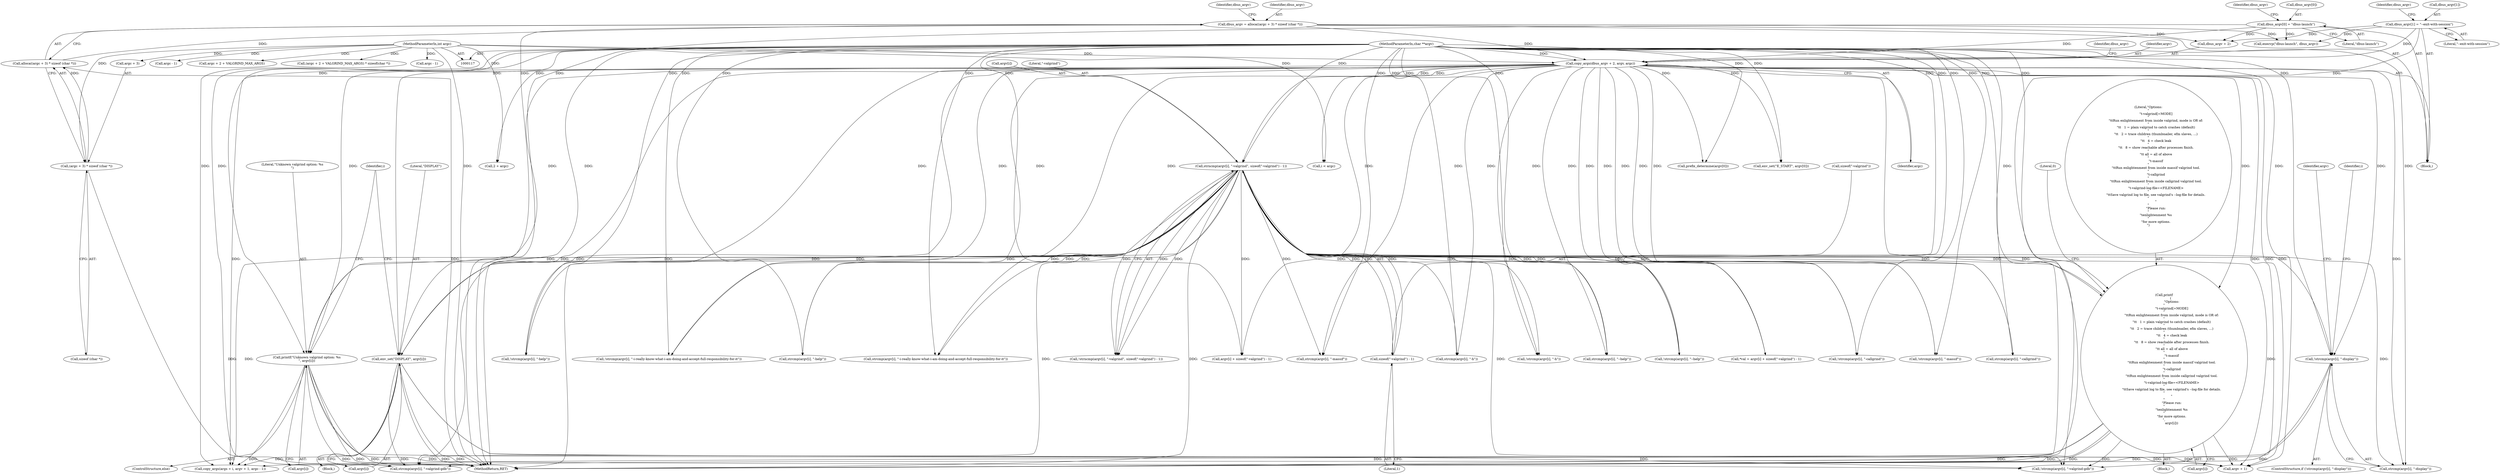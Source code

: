 digraph "0_enlightment_bb4a21e98656fe2c7d98ba2163e6defe9a630e2b@API" {
"1000362" [label="(Call,!strcmp(argv[i], \"-display\"))"];
"1000268" [label="(Call,strncmp(argv[i], \"-valgrind\", sizeof(\"-valgrind\") - 1))"];
"1000220" [label="(Call,copy_args(dbus_argv + 2, argv, argc))"];
"1000215" [label="(Call,dbus_argv[1] = \"--exit-with-session\")"];
"1000210" [label="(Call,dbus_argv[0] = \"dbus-launch\")"];
"1000201" [label="(Call,dbus_argv = alloca((argc + 3) * sizeof (char *)))"];
"1000203" [label="(Call,alloca((argc + 3) * sizeof (char *)))"];
"1000204" [label="(Call,(argc + 3) * sizeof (char *))"];
"1000118" [label="(MethodParameterIn,int argc)"];
"1000119" [label="(MethodParameterIn,char **argv)"];
"1000355" [label="(Call,printf(\"Unknown valgrind option: %s\n\", argv[i]))"];
"1000421" [label="(Call,printf\n             (\n               \"Options:\n\"\n               \"\t-valgrind[=MODE]\n\"\n               \"\t\tRun enlightenment from inside valgrind, mode is OR of:\n\"\n               \"\t\t   1 = plain valgrind to catch crashes (default)\n\"\n               \"\t\t   2 = trace children (thumbnailer, efm slaves, ...)\n\"\n               \"\t\t   4 = check leak\n\"\n               \"\t\t   8 = show reachable after processes finish.\n\"\n               \"\t\t all = all of above\n\"\n               \"\t-massif\n\"\n               \"\t\tRun enlightenment from inside massif valgrind tool.\n\"\n               \"\t-callgrind\n\"\n               \"\t\tRun enlightenment from inside callgrind valgrind tool.\n\"\n               \"\t-valgrind-log-file=<FILENAME>\n\"\n               \"\t\tSave valgrind log to file, see valgrind's --log-file for details.\n\"\n               \"\n\"\n               \"Please run:\n\"\n               \"\tenlightenment %s\n\"\n               \"for more options.\n\",\n               argv[i]))"];
"1000371" [label="(Call,env_set(\"DISPLAY\", argv[i]))"];
"1000273" [label="(Call,sizeof(\"-valgrind\") - 1)"];
"1000249" [label="(Call,i < argc)"];
"1000212" [label="(Identifier,dbus_argv)"];
"1000608" [label="(Call,argc - 1)"];
"1000357" [label="(Call,argv[i])"];
"1000430" [label="(Call,!strcmp(argv[i], \"-i-really-know-what-i-am-doing-and-accept-full-responsibility-for-it\"))"];
"1000215" [label="(Call,dbus_argv[1] = \"--exit-with-session\")"];
"1000203" [label="(Call,alloca((argc + 3) * sizeof (char *)))"];
"1000431" [label="(Call,strcmp(argv[i], \"-i-really-know-what-i-am-doing-and-accept-full-responsibility-for-it\"))"];
"1000361" [label="(ControlStructure,if (!strcmp(argv[i], \"-display\")))"];
"1000363" [label="(Call,strcmp(argv[i], \"-display\"))"];
"1000571" [label="(Call,argc + 2 + VALGRIND_MAX_ARGS)"];
"1000423" [label="(Call,argv[i])"];
"1000281" [label="(Call,argv[i] + sizeof(\"-valgrind\") - 1)"];
"1000402" [label="(Call,strcmp(argv[i], \"-h\"))"];
"1000208" [label="(Call,sizeof (char *))"];
"1000240" [label="(Call,env_set(\"E_START\", argv[0]))"];
"1000221" [label="(Call,dbus_argv + 2)"];
"1000422" [label="(Literal,\"Options:\n\"\n               \"\t-valgrind[=MODE]\n\"\n               \"\t\tRun enlightenment from inside valgrind, mode is OR of:\n\"\n               \"\t\t   1 = plain valgrind to catch crashes (default)\n\"\n               \"\t\t   2 = trace children (thumbnailer, efm slaves, ...)\n\"\n               \"\t\t   4 = check leak\n\"\n               \"\t\t   8 = show reachable after processes finish.\n\"\n               \"\t\t all = all of above\n\"\n               \"\t-massif\n\"\n               \"\t\tRun enlightenment from inside massif valgrind tool.\n\"\n               \"\t-callgrind\n\"\n               \"\t\tRun enlightenment from inside callgrind valgrind tool.\n\"\n               \"\t-valgrind-log-file=<FILENAME>\n\"\n               \"\t\tSave valgrind log to file, see valgrind's --log-file for details.\n\"\n               \"\n\"\n               \"Please run:\n\"\n               \"\tenlightenment %s\n\"\n               \"for more options.\n\")"];
"1000276" [label="(Literal,1)"];
"1000415" [label="(Call,strcmp(argv[i], \"--help\"))"];
"1000229" [label="(Call,2 + argc)"];
"1000593" [label="(Call,copy_args(args + i, argv + 1, argc - 1))"];
"1000236" [label="(Call,prefix_determine(argv[0]))"];
"1000222" [label="(Identifier,dbus_argv)"];
"1000420" [label="(Block,)"];
"1000253" [label="(Identifier,i)"];
"1000368" [label="(Block,)"];
"1000272" [label="(Literal,\"-valgrind\")"];
"1000210" [label="(Call,dbus_argv[0] = \"dbus-launch\")"];
"1000118" [label="(MethodParameterIn,int argc)"];
"1000233" [label="(Call,execvp(\"dbus-launch\", dbus_argv))"];
"1000273" [label="(Call,sizeof(\"-valgrind\") - 1)"];
"1000199" [label="(Block,)"];
"1000219" [label="(Literal,\"--exit-with-session\")"];
"1000216" [label="(Call,dbus_argv[1])"];
"1000372" [label="(Literal,\"DISPLAY\")"];
"1000409" [label="(Call,strcmp(argv[i], \"-help\"))"];
"1000274" [label="(Call,sizeof(\"-valgrind\"))"];
"1000362" [label="(Call,!strcmp(argv[i], \"-display\"))"];
"1000427" [label="(Literal,0)"];
"1000202" [label="(Identifier,dbus_argv)"];
"1000269" [label="(Call,argv[i])"];
"1000268" [label="(Call,strncmp(argv[i], \"-valgrind\", sizeof(\"-valgrind\") - 1))"];
"1000370" [label="(Identifier,i)"];
"1000228" [label="(Identifier,dbus_argv)"];
"1000217" [label="(Identifier,dbus_argv)"];
"1000279" [label="(Call,*val = argv[i] + sizeof(\"-valgrind\") - 1)"];
"1001056" [label="(MethodReturn,RET)"];
"1000401" [label="(Call,!strcmp(argv[i], \"-h\"))"];
"1000379" [label="(Call,strcmp(argv[i], \"-massif\"))"];
"1000414" [label="(Call,!strcmp(argv[i], \"--help\"))"];
"1000205" [label="(Call,argc + 3)"];
"1000371" [label="(Call,env_set(\"DISPLAY\", argv[i]))"];
"1000381" [label="(Identifier,argv)"];
"1000570" [label="(Call,(argc + 2 + VALGRIND_MAX_ARGS) * sizeof(char *))"];
"1000256" [label="(Call,!strcmp(argv[i], \"-valgrind-gdb\"))"];
"1000211" [label="(Call,dbus_argv[0])"];
"1000355" [label="(Call,printf(\"Unknown valgrind option: %s\n\", argv[i]))"];
"1000225" [label="(Identifier,argc)"];
"1000373" [label="(Call,argv[i])"];
"1000600" [label="(Call,argc - 1)"];
"1000224" [label="(Identifier,argv)"];
"1000220" [label="(Call,copy_args(dbus_argv + 2, argv, argc))"];
"1000214" [label="(Literal,\"dbus-launch\")"];
"1000356" [label="(Literal,\"Unknown valgrind option: %s\n\")"];
"1000597" [label="(Call,argv + 1)"];
"1000354" [label="(ControlStructure,else)"];
"1000389" [label="(Call,!strcmp(argv[i], \"-callgrind\"))"];
"1000408" [label="(Call,!strcmp(argv[i], \"-help\"))"];
"1000421" [label="(Call,printf\n             (\n               \"Options:\n\"\n               \"\t-valgrind[=MODE]\n\"\n               \"\t\tRun enlightenment from inside valgrind, mode is OR of:\n\"\n               \"\t\t   1 = plain valgrind to catch crashes (default)\n\"\n               \"\t\t   2 = trace children (thumbnailer, efm slaves, ...)\n\"\n               \"\t\t   4 = check leak\n\"\n               \"\t\t   8 = show reachable after processes finish.\n\"\n               \"\t\t all = all of above\n\"\n               \"\t-massif\n\"\n               \"\t\tRun enlightenment from inside massif valgrind tool.\n\"\n               \"\t-callgrind\n\"\n               \"\t\tRun enlightenment from inside callgrind valgrind tool.\n\"\n               \"\t-valgrind-log-file=<FILENAME>\n\"\n               \"\t\tSave valgrind log to file, see valgrind's --log-file for details.\n\"\n               \"\n\"\n               \"Please run:\n\"\n               \"\tenlightenment %s\n\"\n               \"for more options.\n\",\n               argv[i]))"];
"1000378" [label="(Call,!strcmp(argv[i], \"-massif\"))"];
"1000390" [label="(Call,strcmp(argv[i], \"-callgrind\"))"];
"1000267" [label="(Call,!strncmp(argv[i], \"-valgrind\", sizeof(\"-valgrind\") - 1))"];
"1000201" [label="(Call,dbus_argv = alloca((argc + 3) * sizeof (char *)))"];
"1000204" [label="(Call,(argc + 3) * sizeof (char *))"];
"1000257" [label="(Call,strcmp(argv[i], \"-valgrind-gdb\"))"];
"1000119" [label="(MethodParameterIn,char **argv)"];
"1000362" -> "1000361"  [label="AST: "];
"1000362" -> "1000363"  [label="CFG: "];
"1000363" -> "1000362"  [label="AST: "];
"1000370" -> "1000362"  [label="CFG: "];
"1000381" -> "1000362"  [label="CFG: "];
"1000362" -> "1001056"  [label="DDG: "];
"1000362" -> "1001056"  [label="DDG: "];
"1000268" -> "1000362"  [label="DDG: "];
"1000220" -> "1000362"  [label="DDG: "];
"1000119" -> "1000362"  [label="DDG: "];
"1000268" -> "1000267"  [label="AST: "];
"1000268" -> "1000273"  [label="CFG: "];
"1000269" -> "1000268"  [label="AST: "];
"1000272" -> "1000268"  [label="AST: "];
"1000273" -> "1000268"  [label="AST: "];
"1000267" -> "1000268"  [label="CFG: "];
"1000268" -> "1001056"  [label="DDG: "];
"1000268" -> "1000256"  [label="DDG: "];
"1000268" -> "1000257"  [label="DDG: "];
"1000268" -> "1000267"  [label="DDG: "];
"1000268" -> "1000267"  [label="DDG: "];
"1000268" -> "1000267"  [label="DDG: "];
"1000220" -> "1000268"  [label="DDG: "];
"1000119" -> "1000268"  [label="DDG: "];
"1000355" -> "1000268"  [label="DDG: "];
"1000421" -> "1000268"  [label="DDG: "];
"1000371" -> "1000268"  [label="DDG: "];
"1000273" -> "1000268"  [label="DDG: "];
"1000268" -> "1000279"  [label="DDG: "];
"1000268" -> "1000281"  [label="DDG: "];
"1000268" -> "1000355"  [label="DDG: "];
"1000268" -> "1000363"  [label="DDG: "];
"1000268" -> "1000371"  [label="DDG: "];
"1000268" -> "1000378"  [label="DDG: "];
"1000268" -> "1000379"  [label="DDG: "];
"1000268" -> "1000389"  [label="DDG: "];
"1000268" -> "1000390"  [label="DDG: "];
"1000268" -> "1000401"  [label="DDG: "];
"1000268" -> "1000402"  [label="DDG: "];
"1000268" -> "1000408"  [label="DDG: "];
"1000268" -> "1000409"  [label="DDG: "];
"1000268" -> "1000414"  [label="DDG: "];
"1000268" -> "1000415"  [label="DDG: "];
"1000268" -> "1000421"  [label="DDG: "];
"1000268" -> "1000430"  [label="DDG: "];
"1000268" -> "1000431"  [label="DDG: "];
"1000268" -> "1000593"  [label="DDG: "];
"1000268" -> "1000597"  [label="DDG: "];
"1000220" -> "1000199"  [label="AST: "];
"1000220" -> "1000225"  [label="CFG: "];
"1000221" -> "1000220"  [label="AST: "];
"1000224" -> "1000220"  [label="AST: "];
"1000225" -> "1000220"  [label="AST: "];
"1000228" -> "1000220"  [label="CFG: "];
"1000220" -> "1001056"  [label="DDG: "];
"1000220" -> "1001056"  [label="DDG: "];
"1000215" -> "1000220"  [label="DDG: "];
"1000210" -> "1000220"  [label="DDG: "];
"1000201" -> "1000220"  [label="DDG: "];
"1000119" -> "1000220"  [label="DDG: "];
"1000118" -> "1000220"  [label="DDG: "];
"1000220" -> "1000229"  [label="DDG: "];
"1000220" -> "1000236"  [label="DDG: "];
"1000220" -> "1000240"  [label="DDG: "];
"1000220" -> "1000249"  [label="DDG: "];
"1000220" -> "1000256"  [label="DDG: "];
"1000220" -> "1000257"  [label="DDG: "];
"1000220" -> "1000279"  [label="DDG: "];
"1000220" -> "1000281"  [label="DDG: "];
"1000220" -> "1000355"  [label="DDG: "];
"1000220" -> "1000363"  [label="DDG: "];
"1000220" -> "1000371"  [label="DDG: "];
"1000220" -> "1000378"  [label="DDG: "];
"1000220" -> "1000379"  [label="DDG: "];
"1000220" -> "1000389"  [label="DDG: "];
"1000220" -> "1000390"  [label="DDG: "];
"1000220" -> "1000401"  [label="DDG: "];
"1000220" -> "1000402"  [label="DDG: "];
"1000220" -> "1000408"  [label="DDG: "];
"1000220" -> "1000409"  [label="DDG: "];
"1000220" -> "1000414"  [label="DDG: "];
"1000220" -> "1000415"  [label="DDG: "];
"1000220" -> "1000421"  [label="DDG: "];
"1000220" -> "1000430"  [label="DDG: "];
"1000220" -> "1000431"  [label="DDG: "];
"1000220" -> "1000593"  [label="DDG: "];
"1000220" -> "1000597"  [label="DDG: "];
"1000215" -> "1000199"  [label="AST: "];
"1000215" -> "1000219"  [label="CFG: "];
"1000216" -> "1000215"  [label="AST: "];
"1000219" -> "1000215"  [label="AST: "];
"1000222" -> "1000215"  [label="CFG: "];
"1000215" -> "1001056"  [label="DDG: "];
"1000215" -> "1000221"  [label="DDG: "];
"1000215" -> "1000233"  [label="DDG: "];
"1000210" -> "1000199"  [label="AST: "];
"1000210" -> "1000214"  [label="CFG: "];
"1000211" -> "1000210"  [label="AST: "];
"1000214" -> "1000210"  [label="AST: "];
"1000217" -> "1000210"  [label="CFG: "];
"1000210" -> "1001056"  [label="DDG: "];
"1000210" -> "1000221"  [label="DDG: "];
"1000210" -> "1000233"  [label="DDG: "];
"1000201" -> "1000199"  [label="AST: "];
"1000201" -> "1000203"  [label="CFG: "];
"1000202" -> "1000201"  [label="AST: "];
"1000203" -> "1000201"  [label="AST: "];
"1000212" -> "1000201"  [label="CFG: "];
"1000201" -> "1001056"  [label="DDG: "];
"1000203" -> "1000201"  [label="DDG: "];
"1000201" -> "1000221"  [label="DDG: "];
"1000201" -> "1000233"  [label="DDG: "];
"1000203" -> "1000204"  [label="CFG: "];
"1000204" -> "1000203"  [label="AST: "];
"1000203" -> "1001056"  [label="DDG: "];
"1000204" -> "1000203"  [label="DDG: "];
"1000204" -> "1000208"  [label="CFG: "];
"1000205" -> "1000204"  [label="AST: "];
"1000208" -> "1000204"  [label="AST: "];
"1000204" -> "1001056"  [label="DDG: "];
"1000118" -> "1000204"  [label="DDG: "];
"1000118" -> "1000117"  [label="AST: "];
"1000118" -> "1001056"  [label="DDG: "];
"1000118" -> "1000205"  [label="DDG: "];
"1000118" -> "1000229"  [label="DDG: "];
"1000118" -> "1000249"  [label="DDG: "];
"1000118" -> "1000570"  [label="DDG: "];
"1000118" -> "1000571"  [label="DDG: "];
"1000118" -> "1000600"  [label="DDG: "];
"1000118" -> "1000608"  [label="DDG: "];
"1000119" -> "1000117"  [label="AST: "];
"1000119" -> "1001056"  [label="DDG: "];
"1000119" -> "1000236"  [label="DDG: "];
"1000119" -> "1000240"  [label="DDG: "];
"1000119" -> "1000256"  [label="DDG: "];
"1000119" -> "1000257"  [label="DDG: "];
"1000119" -> "1000279"  [label="DDG: "];
"1000119" -> "1000281"  [label="DDG: "];
"1000119" -> "1000355"  [label="DDG: "];
"1000119" -> "1000363"  [label="DDG: "];
"1000119" -> "1000371"  [label="DDG: "];
"1000119" -> "1000378"  [label="DDG: "];
"1000119" -> "1000379"  [label="DDG: "];
"1000119" -> "1000389"  [label="DDG: "];
"1000119" -> "1000390"  [label="DDG: "];
"1000119" -> "1000401"  [label="DDG: "];
"1000119" -> "1000402"  [label="DDG: "];
"1000119" -> "1000408"  [label="DDG: "];
"1000119" -> "1000409"  [label="DDG: "];
"1000119" -> "1000414"  [label="DDG: "];
"1000119" -> "1000415"  [label="DDG: "];
"1000119" -> "1000421"  [label="DDG: "];
"1000119" -> "1000430"  [label="DDG: "];
"1000119" -> "1000431"  [label="DDG: "];
"1000119" -> "1000593"  [label="DDG: "];
"1000119" -> "1000597"  [label="DDG: "];
"1000355" -> "1000354"  [label="AST: "];
"1000355" -> "1000357"  [label="CFG: "];
"1000356" -> "1000355"  [label="AST: "];
"1000357" -> "1000355"  [label="AST: "];
"1000253" -> "1000355"  [label="CFG: "];
"1000355" -> "1001056"  [label="DDG: "];
"1000355" -> "1001056"  [label="DDG: "];
"1000355" -> "1000256"  [label="DDG: "];
"1000355" -> "1000257"  [label="DDG: "];
"1000355" -> "1000593"  [label="DDG: "];
"1000355" -> "1000597"  [label="DDG: "];
"1000421" -> "1000420"  [label="AST: "];
"1000421" -> "1000423"  [label="CFG: "];
"1000422" -> "1000421"  [label="AST: "];
"1000423" -> "1000421"  [label="AST: "];
"1000427" -> "1000421"  [label="CFG: "];
"1000421" -> "1001056"  [label="DDG: "];
"1000421" -> "1001056"  [label="DDG: "];
"1000421" -> "1000256"  [label="DDG: "];
"1000421" -> "1000257"  [label="DDG: "];
"1000421" -> "1000593"  [label="DDG: "];
"1000421" -> "1000597"  [label="DDG: "];
"1000371" -> "1000368"  [label="AST: "];
"1000371" -> "1000373"  [label="CFG: "];
"1000372" -> "1000371"  [label="AST: "];
"1000373" -> "1000371"  [label="AST: "];
"1000253" -> "1000371"  [label="CFG: "];
"1000371" -> "1001056"  [label="DDG: "];
"1000371" -> "1001056"  [label="DDG: "];
"1000371" -> "1000256"  [label="DDG: "];
"1000371" -> "1000257"  [label="DDG: "];
"1000371" -> "1000593"  [label="DDG: "];
"1000371" -> "1000597"  [label="DDG: "];
"1000273" -> "1000276"  [label="CFG: "];
"1000274" -> "1000273"  [label="AST: "];
"1000276" -> "1000273"  [label="AST: "];
}
